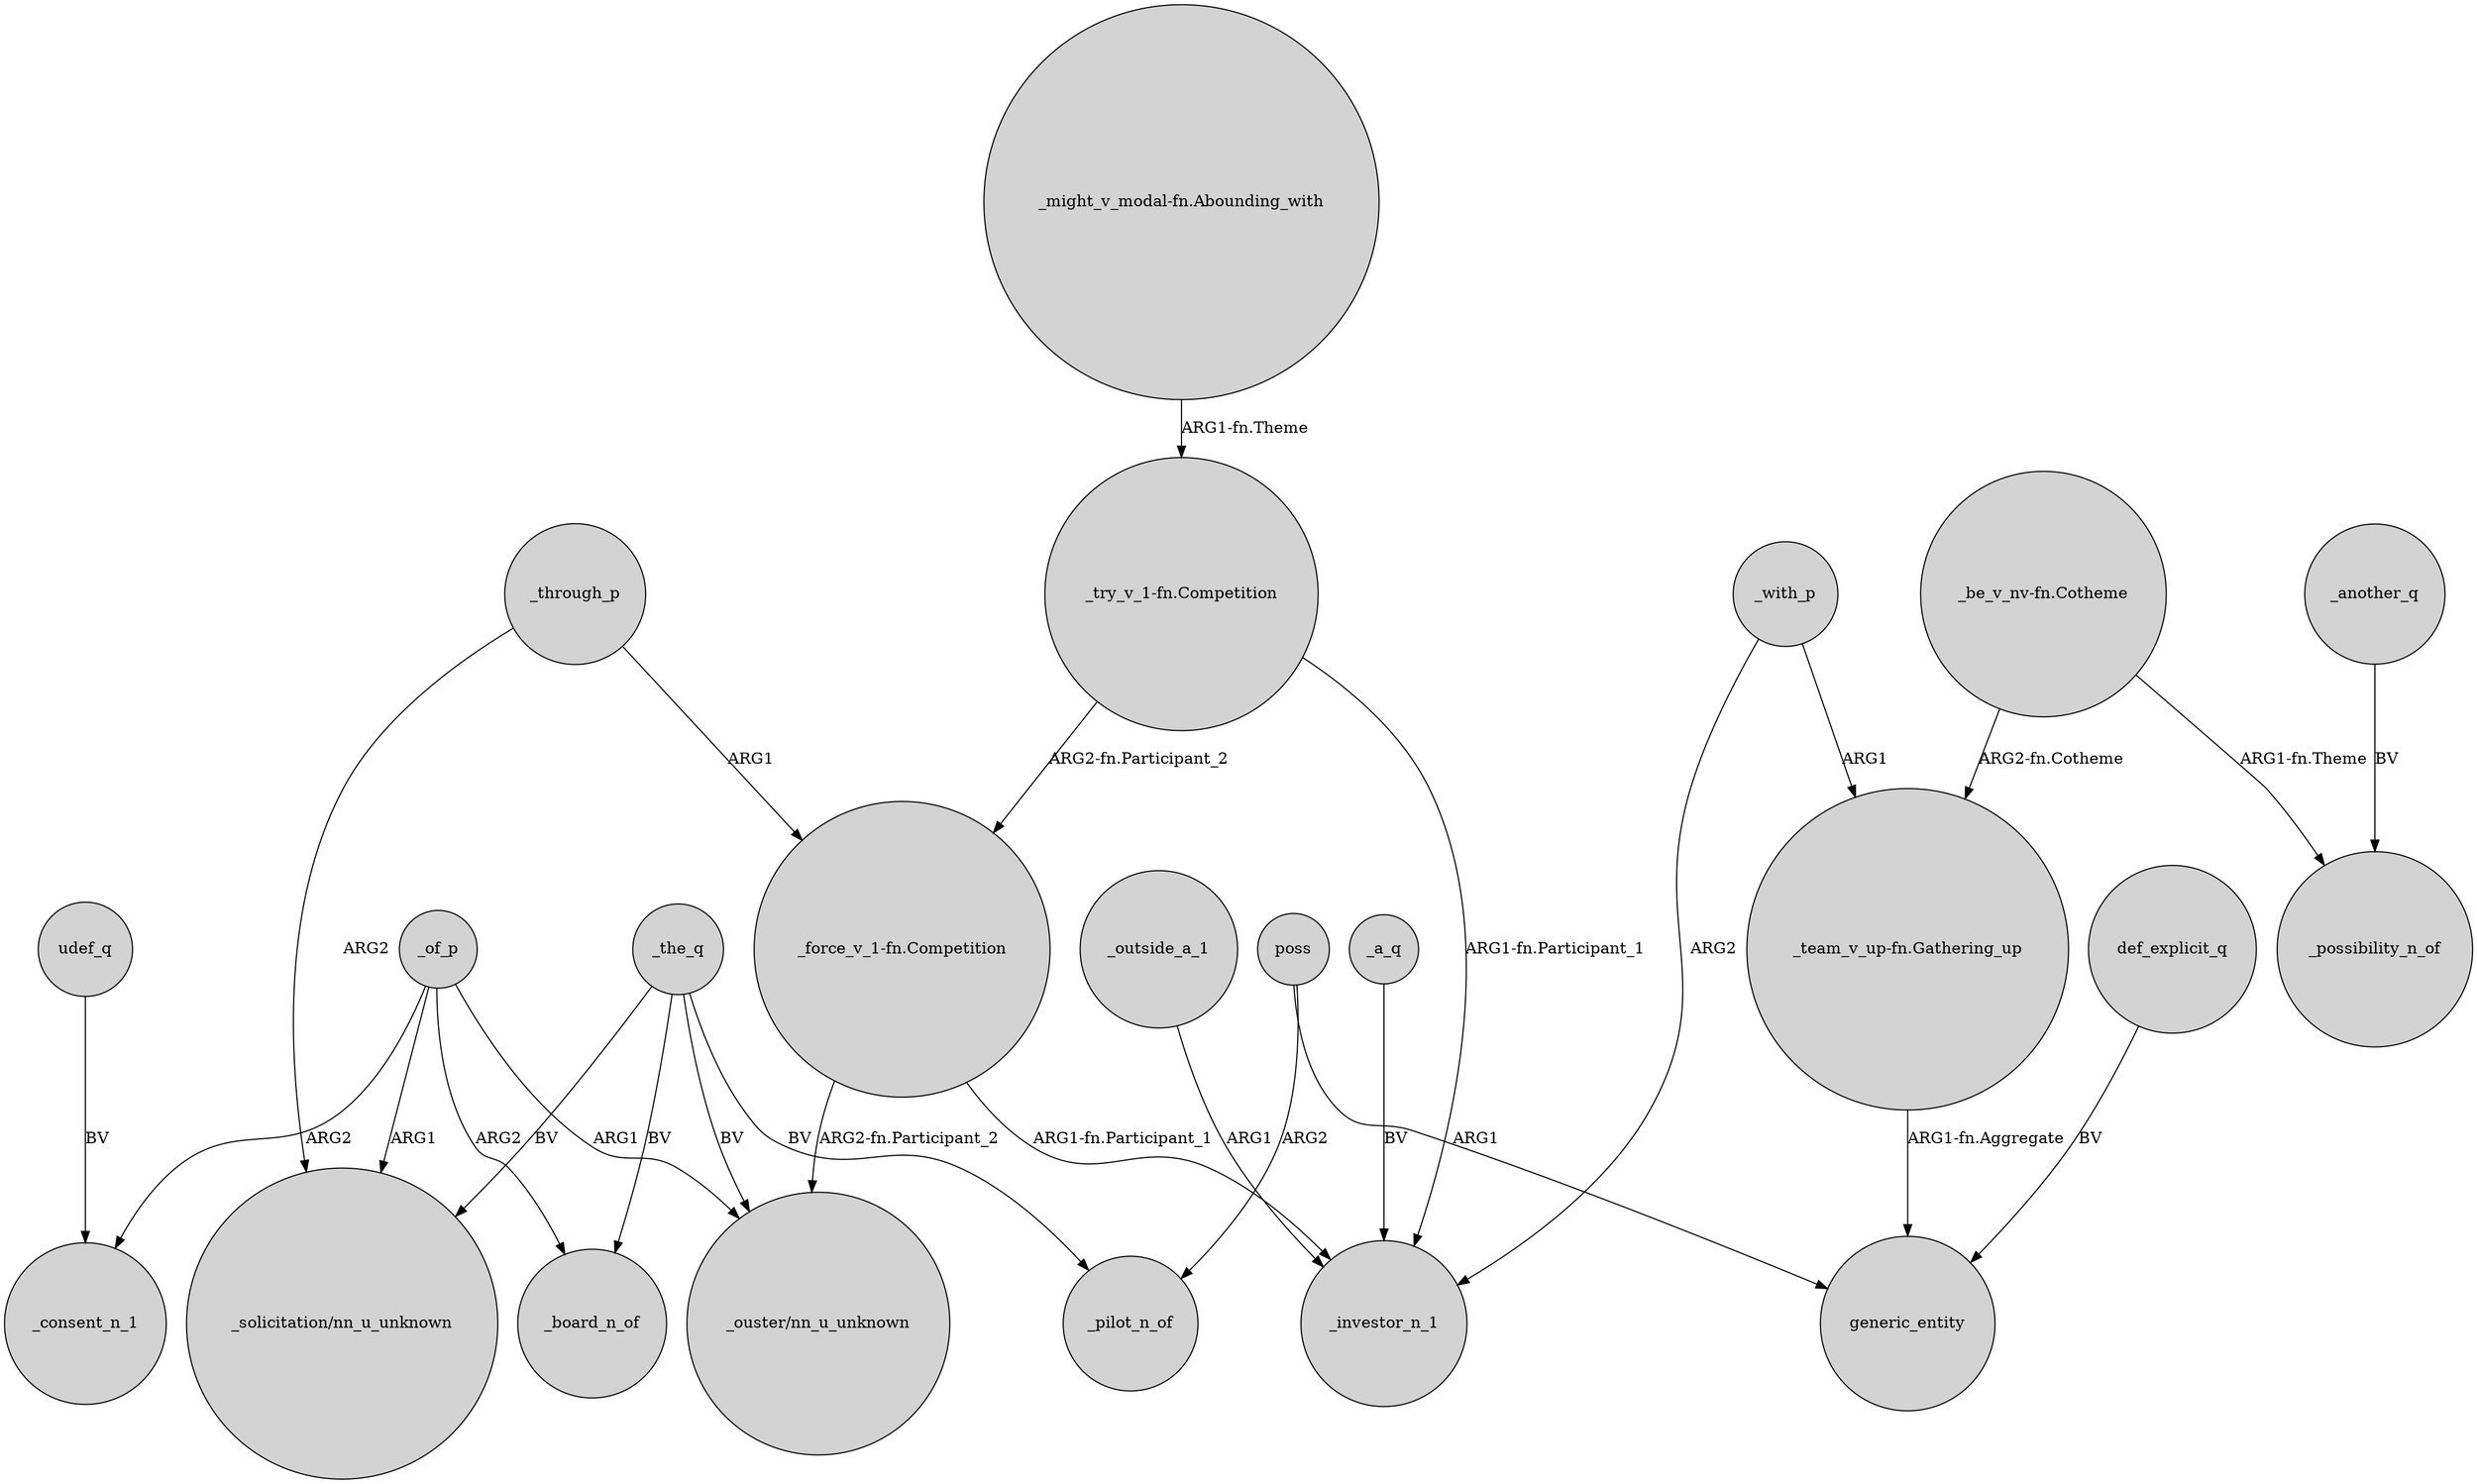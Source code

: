digraph {
	node [shape=circle style=filled]
	_the_q -> "_solicitation/nn_u_unknown" [label=BV]
	"_team_v_up-fn.Gathering_up" -> generic_entity [label="ARG1-fn.Aggregate"]
	poss -> _pilot_n_of [label=ARG2]
	def_explicit_q -> generic_entity [label=BV]
	_through_p -> "_force_v_1-fn.Competition" [label=ARG1]
	"_try_v_1-fn.Competition" -> _investor_n_1 [label="ARG1-fn.Participant_1"]
	_of_p -> "_solicitation/nn_u_unknown" [label=ARG1]
	_the_q -> _board_n_of [label=BV]
	_outside_a_1 -> _investor_n_1 [label=ARG1]
	_of_p -> _board_n_of [label=ARG2]
	poss -> generic_entity [label=ARG1]
	_of_p -> _consent_n_1 [label=ARG2]
	"_try_v_1-fn.Competition" -> "_force_v_1-fn.Competition" [label="ARG2-fn.Participant_2"]
	_a_q -> _investor_n_1 [label=BV]
	_with_p -> _investor_n_1 [label=ARG2]
	"_force_v_1-fn.Competition" -> "_ouster/nn_u_unknown" [label="ARG2-fn.Participant_2"]
	_through_p -> "_solicitation/nn_u_unknown" [label=ARG2]
	_of_p -> "_ouster/nn_u_unknown" [label=ARG1]
	_the_q -> _pilot_n_of [label=BV]
	"_might_v_modal-fn.Abounding_with" -> "_try_v_1-fn.Competition" [label="ARG1-fn.Theme"]
	"_force_v_1-fn.Competition" -> _investor_n_1 [label="ARG1-fn.Participant_1"]
	_the_q -> "_ouster/nn_u_unknown" [label=BV]
	udef_q -> _consent_n_1 [label=BV]
	"_be_v_nv-fn.Cotheme" -> "_team_v_up-fn.Gathering_up" [label="ARG2-fn.Cotheme"]
	_with_p -> "_team_v_up-fn.Gathering_up" [label=ARG1]
	_another_q -> _possibility_n_of [label=BV]
	"_be_v_nv-fn.Cotheme" -> _possibility_n_of [label="ARG1-fn.Theme"]
}
